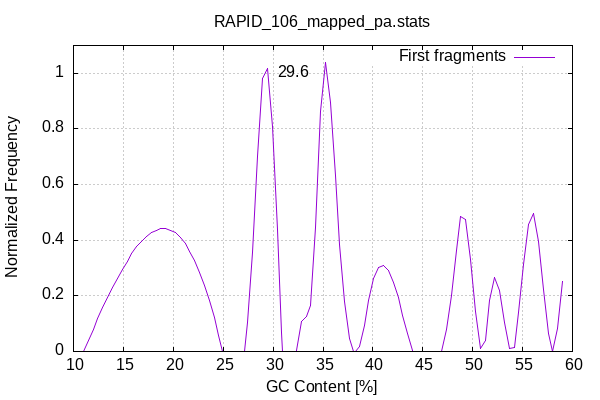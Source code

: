 
            set terminal png size 600,400 truecolor
            set output "RAPID_106_mapped_pa_plots-gc-content.png"
            set grid xtics ytics y2tics back lc rgb "#cccccc"
            set title "RAPID_106_mapped_pa.stats" noenhanced
            set ylabel "Normalized Frequency"
            set xlabel "GC Content [%]"
            set yrange [0:1.1]
            set label sprintf("%.1f",29.65) at 29.65,1 front offset 1,0
            plot '-' smooth csplines with lines lc 1 title 'First fragments' 
        11	0.000000
23	0.250000
25	0.000000
28	0.250000
28	0.500000
29	1.000000
30	0.750000
31	0.000000
33	0.250000
33	0.000000
34	0.250000
35	1.000000
36	0.750000
37	0.250000
38	0.000000
40	0.250000
44	0.000000
48	0.250000
49	0.500000
50	0.250000
51	0.000000
52	0.250000
54	0.000000
56	0.500000
58	0.000000
59	0.250000
end
